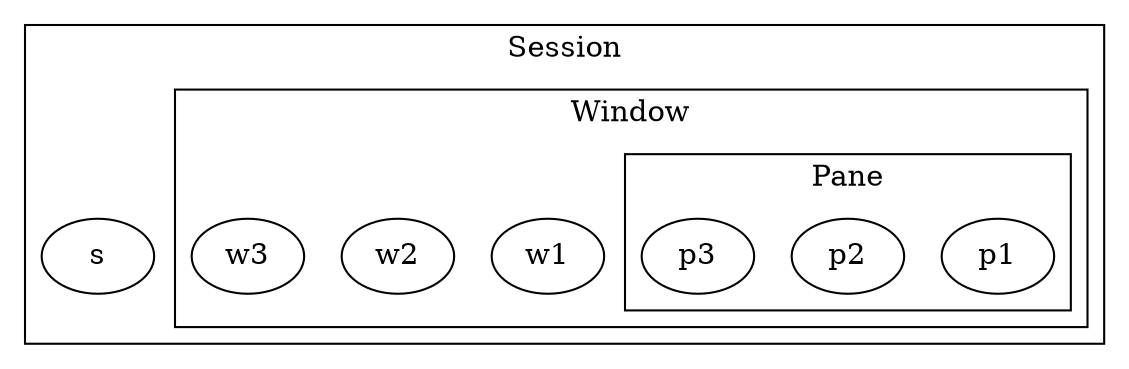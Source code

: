 graph tmux {
  //      t
  subgraph clusterSession {
    label = "Session" 
    s
    // a -- b [label = "ab"];
    subgraph clusterWindow {
      label = "Window" 
      w1
      w2
      w3
      subgraph clusterPane  {
      label = "Pane" 
      p1
      p2
      p3
      }
    }
  }
}

